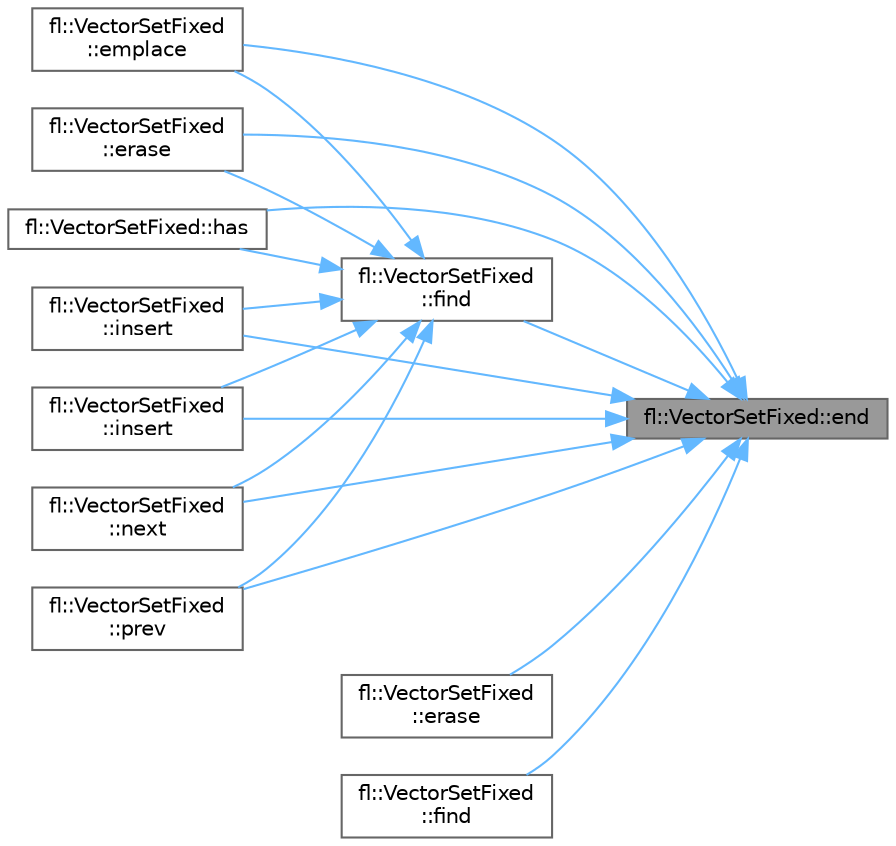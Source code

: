 digraph "fl::VectorSetFixed::end"
{
 // INTERACTIVE_SVG=YES
 // LATEX_PDF_SIZE
  bgcolor="transparent";
  edge [fontname=Helvetica,fontsize=10,labelfontname=Helvetica,labelfontsize=10];
  node [fontname=Helvetica,fontsize=10,shape=box,height=0.2,width=0.4];
  rankdir="RL";
  Node1 [id="Node000001",label="fl::VectorSetFixed::end",height=0.2,width=0.4,color="gray40", fillcolor="grey60", style="filled", fontcolor="black",tooltip=" "];
  Node1 -> Node2 [id="edge1_Node000001_Node000002",dir="back",color="steelblue1",style="solid",tooltip=" "];
  Node2 [id="Node000002",label="fl::VectorSetFixed\l::emplace",height=0.2,width=0.4,color="grey40", fillcolor="white", style="filled",URL="$dc/d79/classfl_1_1_vector_set_fixed_aa9fa4aa0d1840f50e17daec5876847f8.html#aa9fa4aa0d1840f50e17daec5876847f8",tooltip=" "];
  Node1 -> Node3 [id="edge2_Node000001_Node000003",dir="back",color="steelblue1",style="solid",tooltip=" "];
  Node3 [id="Node000003",label="fl::VectorSetFixed\l::erase",height=0.2,width=0.4,color="grey40", fillcolor="white", style="filled",URL="$dc/d79/classfl_1_1_vector_set_fixed_a48831652589755ece42644de8d7f5f88.html#a48831652589755ece42644de8d7f5f88",tooltip=" "];
  Node1 -> Node4 [id="edge3_Node000001_Node000004",dir="back",color="steelblue1",style="solid",tooltip=" "];
  Node4 [id="Node000004",label="fl::VectorSetFixed\l::erase",height=0.2,width=0.4,color="grey40", fillcolor="white", style="filled",URL="$dc/d79/classfl_1_1_vector_set_fixed_aa3deaa6a84d430685298a4ed82851fe5.html#aa3deaa6a84d430685298a4ed82851fe5",tooltip=" "];
  Node1 -> Node5 [id="edge4_Node000001_Node000005",dir="back",color="steelblue1",style="solid",tooltip=" "];
  Node5 [id="Node000005",label="fl::VectorSetFixed\l::find",height=0.2,width=0.4,color="grey40", fillcolor="white", style="filled",URL="$dc/d79/classfl_1_1_vector_set_fixed_ac9899c290377ff8e173263f30a6760ef.html#ac9899c290377ff8e173263f30a6760ef",tooltip=" "];
  Node5 -> Node2 [id="edge5_Node000005_Node000002",dir="back",color="steelblue1",style="solid",tooltip=" "];
  Node5 -> Node3 [id="edge6_Node000005_Node000003",dir="back",color="steelblue1",style="solid",tooltip=" "];
  Node5 -> Node6 [id="edge7_Node000005_Node000006",dir="back",color="steelblue1",style="solid",tooltip=" "];
  Node6 [id="Node000006",label="fl::VectorSetFixed::has",height=0.2,width=0.4,color="grey40", fillcolor="white", style="filled",URL="$dc/d79/classfl_1_1_vector_set_fixed_ac286ba5e2b8dcc00259be81d18bb0ea9.html#ac286ba5e2b8dcc00259be81d18bb0ea9",tooltip=" "];
  Node5 -> Node7 [id="edge8_Node000005_Node000007",dir="back",color="steelblue1",style="solid",tooltip=" "];
  Node7 [id="Node000007",label="fl::VectorSetFixed\l::insert",height=0.2,width=0.4,color="grey40", fillcolor="white", style="filled",URL="$dc/d79/classfl_1_1_vector_set_fixed_abc93348a11bab46411cfd419bb30a383.html#abc93348a11bab46411cfd419bb30a383",tooltip=" "];
  Node5 -> Node8 [id="edge9_Node000005_Node000008",dir="back",color="steelblue1",style="solid",tooltip=" "];
  Node8 [id="Node000008",label="fl::VectorSetFixed\l::insert",height=0.2,width=0.4,color="grey40", fillcolor="white", style="filled",URL="$dc/d79/classfl_1_1_vector_set_fixed_a02e42b2bef68c9d23c40eddcf8ad988b.html#a02e42b2bef68c9d23c40eddcf8ad988b",tooltip=" "];
  Node5 -> Node9 [id="edge10_Node000005_Node000009",dir="back",color="steelblue1",style="solid",tooltip=" "];
  Node9 [id="Node000009",label="fl::VectorSetFixed\l::next",height=0.2,width=0.4,color="grey40", fillcolor="white", style="filled",URL="$dc/d79/classfl_1_1_vector_set_fixed_a7f46927f2d1f05a2184938cf5deef5b5.html#a7f46927f2d1f05a2184938cf5deef5b5",tooltip=" "];
  Node5 -> Node10 [id="edge11_Node000005_Node000010",dir="back",color="steelblue1",style="solid",tooltip=" "];
  Node10 [id="Node000010",label="fl::VectorSetFixed\l::prev",height=0.2,width=0.4,color="grey40", fillcolor="white", style="filled",URL="$dc/d79/classfl_1_1_vector_set_fixed_aa6a31eb0bde89ae76265210a5ccb9bd8.html#aa6a31eb0bde89ae76265210a5ccb9bd8",tooltip=" "];
  Node1 -> Node11 [id="edge12_Node000001_Node000011",dir="back",color="steelblue1",style="solid",tooltip=" "];
  Node11 [id="Node000011",label="fl::VectorSetFixed\l::find",height=0.2,width=0.4,color="grey40", fillcolor="white", style="filled",URL="$dc/d79/classfl_1_1_vector_set_fixed_a3e1f2a6a462876b5063f9be283d25050.html#a3e1f2a6a462876b5063f9be283d25050",tooltip=" "];
  Node1 -> Node6 [id="edge13_Node000001_Node000006",dir="back",color="steelblue1",style="solid",tooltip=" "];
  Node1 -> Node7 [id="edge14_Node000001_Node000007",dir="back",color="steelblue1",style="solid",tooltip=" "];
  Node1 -> Node8 [id="edge15_Node000001_Node000008",dir="back",color="steelblue1",style="solid",tooltip=" "];
  Node1 -> Node9 [id="edge16_Node000001_Node000009",dir="back",color="steelblue1",style="solid",tooltip=" "];
  Node1 -> Node10 [id="edge17_Node000001_Node000010",dir="back",color="steelblue1",style="solid",tooltip=" "];
}

